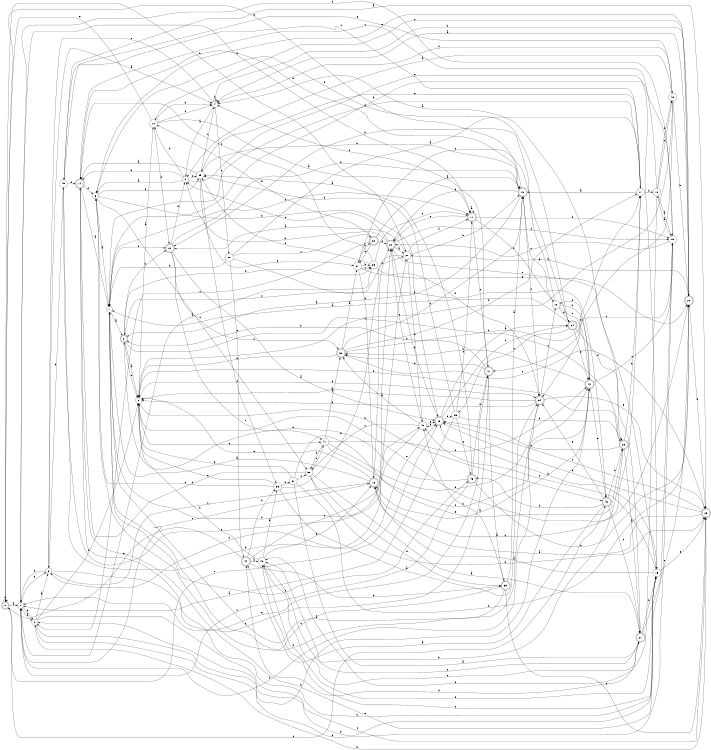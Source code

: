 digraph n41_4 {
__start0 [label="" shape="none"];

rankdir=LR;
size="8,5";

s0 [style="rounded,filled", color="black", fillcolor="white" shape="doublecircle", label="0"];
s1 [style="filled", color="black", fillcolor="white" shape="circle", label="1"];
s2 [style="filled", color="black", fillcolor="white" shape="circle", label="2"];
s3 [style="filled", color="black", fillcolor="white" shape="circle", label="3"];
s4 [style="filled", color="black", fillcolor="white" shape="circle", label="4"];
s5 [style="filled", color="black", fillcolor="white" shape="circle", label="5"];
s6 [style="filled", color="black", fillcolor="white" shape="circle", label="6"];
s7 [style="filled", color="black", fillcolor="white" shape="circle", label="7"];
s8 [style="rounded,filled", color="black", fillcolor="white" shape="doublecircle", label="8"];
s9 [style="filled", color="black", fillcolor="white" shape="circle", label="9"];
s10 [style="filled", color="black", fillcolor="white" shape="circle", label="10"];
s11 [style="rounded,filled", color="black", fillcolor="white" shape="doublecircle", label="11"];
s12 [style="filled", color="black", fillcolor="white" shape="circle", label="12"];
s13 [style="rounded,filled", color="black", fillcolor="white" shape="doublecircle", label="13"];
s14 [style="rounded,filled", color="black", fillcolor="white" shape="doublecircle", label="14"];
s15 [style="filled", color="black", fillcolor="white" shape="circle", label="15"];
s16 [style="rounded,filled", color="black", fillcolor="white" shape="doublecircle", label="16"];
s17 [style="filled", color="black", fillcolor="white" shape="circle", label="17"];
s18 [style="filled", color="black", fillcolor="white" shape="circle", label="18"];
s19 [style="filled", color="black", fillcolor="white" shape="circle", label="19"];
s20 [style="rounded,filled", color="black", fillcolor="white" shape="doublecircle", label="20"];
s21 [style="filled", color="black", fillcolor="white" shape="circle", label="21"];
s22 [style="rounded,filled", color="black", fillcolor="white" shape="doublecircle", label="22"];
s23 [style="rounded,filled", color="black", fillcolor="white" shape="doublecircle", label="23"];
s24 [style="rounded,filled", color="black", fillcolor="white" shape="doublecircle", label="24"];
s25 [style="filled", color="black", fillcolor="white" shape="circle", label="25"];
s26 [style="rounded,filled", color="black", fillcolor="white" shape="doublecircle", label="26"];
s27 [style="rounded,filled", color="black", fillcolor="white" shape="doublecircle", label="27"];
s28 [style="rounded,filled", color="black", fillcolor="white" shape="doublecircle", label="28"];
s29 [style="rounded,filled", color="black", fillcolor="white" shape="doublecircle", label="29"];
s30 [style="rounded,filled", color="black", fillcolor="white" shape="doublecircle", label="30"];
s31 [style="filled", color="black", fillcolor="white" shape="circle", label="31"];
s32 [style="rounded,filled", color="black", fillcolor="white" shape="doublecircle", label="32"];
s33 [style="filled", color="black", fillcolor="white" shape="circle", label="33"];
s34 [style="rounded,filled", color="black", fillcolor="white" shape="doublecircle", label="34"];
s35 [style="filled", color="black", fillcolor="white" shape="circle", label="35"];
s36 [style="filled", color="black", fillcolor="white" shape="circle", label="36"];
s37 [style="filled", color="black", fillcolor="white" shape="circle", label="37"];
s38 [style="filled", color="black", fillcolor="white" shape="circle", label="38"];
s39 [style="rounded,filled", color="black", fillcolor="white" shape="doublecircle", label="39"];
s40 [style="filled", color="black", fillcolor="white" shape="circle", label="40"];
s41 [style="filled", color="black", fillcolor="white" shape="circle", label="41"];
s42 [style="rounded,filled", color="black", fillcolor="white" shape="doublecircle", label="42"];
s43 [style="rounded,filled", color="black", fillcolor="white" shape="doublecircle", label="43"];
s44 [style="rounded,filled", color="black", fillcolor="white" shape="doublecircle", label="44"];
s45 [style="filled", color="black", fillcolor="white" shape="circle", label="45"];
s46 [style="rounded,filled", color="black", fillcolor="white" shape="doublecircle", label="46"];
s47 [style="rounded,filled", color="black", fillcolor="white" shape="doublecircle", label="47"];
s48 [style="filled", color="black", fillcolor="white" shape="circle", label="48"];
s49 [style="filled", color="black", fillcolor="white" shape="circle", label="49"];
s50 [style="filled", color="black", fillcolor="white" shape="circle", label="50"];
s0 -> s1 [label="a"];
s0 -> s21 [label="b"];
s0 -> s43 [label="c"];
s0 -> s0 [label="d"];
s0 -> s23 [label="e"];
s1 -> s2 [label="a"];
s1 -> s2 [label="b"];
s1 -> s3 [label="c"];
s1 -> s34 [label="d"];
s1 -> s11 [label="e"];
s2 -> s3 [label="a"];
s2 -> s42 [label="b"];
s2 -> s29 [label="c"];
s2 -> s15 [label="d"];
s2 -> s9 [label="e"];
s3 -> s4 [label="a"];
s3 -> s1 [label="b"];
s3 -> s16 [label="c"];
s3 -> s49 [label="d"];
s3 -> s47 [label="e"];
s4 -> s5 [label="a"];
s4 -> s28 [label="b"];
s4 -> s50 [label="c"];
s4 -> s4 [label="d"];
s4 -> s3 [label="e"];
s5 -> s6 [label="a"];
s5 -> s14 [label="b"];
s5 -> s35 [label="c"];
s5 -> s10 [label="d"];
s5 -> s15 [label="e"];
s6 -> s7 [label="a"];
s6 -> s23 [label="b"];
s6 -> s38 [label="c"];
s6 -> s35 [label="d"];
s6 -> s24 [label="e"];
s7 -> s8 [label="a"];
s7 -> s40 [label="b"];
s7 -> s11 [label="c"];
s7 -> s22 [label="d"];
s7 -> s46 [label="e"];
s8 -> s9 [label="a"];
s8 -> s22 [label="b"];
s8 -> s26 [label="c"];
s8 -> s33 [label="d"];
s8 -> s9 [label="e"];
s9 -> s10 [label="a"];
s9 -> s43 [label="b"];
s9 -> s41 [label="c"];
s9 -> s34 [label="d"];
s9 -> s28 [label="e"];
s10 -> s11 [label="a"];
s10 -> s4 [label="b"];
s10 -> s4 [label="c"];
s10 -> s22 [label="d"];
s10 -> s0 [label="e"];
s11 -> s11 [label="a"];
s11 -> s12 [label="b"];
s11 -> s47 [label="c"];
s11 -> s19 [label="d"];
s11 -> s20 [label="e"];
s12 -> s13 [label="a"];
s12 -> s42 [label="b"];
s12 -> s31 [label="c"];
s12 -> s24 [label="d"];
s12 -> s42 [label="e"];
s13 -> s8 [label="a"];
s13 -> s14 [label="b"];
s13 -> s34 [label="c"];
s13 -> s20 [label="d"];
s13 -> s0 [label="e"];
s14 -> s7 [label="a"];
s14 -> s15 [label="b"];
s14 -> s19 [label="c"];
s14 -> s6 [label="d"];
s14 -> s19 [label="e"];
s15 -> s16 [label="a"];
s15 -> s23 [label="b"];
s15 -> s45 [label="c"];
s15 -> s40 [label="d"];
s15 -> s29 [label="e"];
s16 -> s7 [label="a"];
s16 -> s17 [label="b"];
s16 -> s1 [label="c"];
s16 -> s20 [label="d"];
s16 -> s9 [label="e"];
s17 -> s13 [label="a"];
s17 -> s18 [label="b"];
s17 -> s49 [label="c"];
s17 -> s7 [label="d"];
s17 -> s35 [label="e"];
s18 -> s19 [label="a"];
s18 -> s7 [label="b"];
s18 -> s48 [label="c"];
s18 -> s48 [label="d"];
s18 -> s45 [label="e"];
s19 -> s18 [label="a"];
s19 -> s2 [label="b"];
s19 -> s20 [label="c"];
s19 -> s1 [label="d"];
s19 -> s34 [label="e"];
s20 -> s21 [label="a"];
s20 -> s5 [label="b"];
s20 -> s5 [label="c"];
s20 -> s19 [label="d"];
s20 -> s15 [label="e"];
s21 -> s22 [label="a"];
s21 -> s13 [label="b"];
s21 -> s8 [label="c"];
s21 -> s11 [label="d"];
s21 -> s40 [label="e"];
s22 -> s23 [label="a"];
s22 -> s13 [label="b"];
s22 -> s30 [label="c"];
s22 -> s5 [label="d"];
s22 -> s41 [label="e"];
s23 -> s24 [label="a"];
s23 -> s20 [label="b"];
s23 -> s24 [label="c"];
s23 -> s25 [label="d"];
s23 -> s40 [label="e"];
s24 -> s7 [label="a"];
s24 -> s22 [label="b"];
s24 -> s25 [label="c"];
s24 -> s26 [label="d"];
s24 -> s42 [label="e"];
s25 -> s1 [label="a"];
s25 -> s26 [label="b"];
s25 -> s11 [label="c"];
s25 -> s35 [label="d"];
s25 -> s46 [label="e"];
s26 -> s27 [label="a"];
s26 -> s45 [label="b"];
s26 -> s23 [label="c"];
s26 -> s9 [label="d"];
s26 -> s17 [label="e"];
s27 -> s4 [label="a"];
s27 -> s15 [label="b"];
s27 -> s28 [label="c"];
s27 -> s44 [label="d"];
s27 -> s45 [label="e"];
s28 -> s4 [label="a"];
s28 -> s21 [label="b"];
s28 -> s10 [label="c"];
s28 -> s29 [label="d"];
s28 -> s6 [label="e"];
s29 -> s16 [label="a"];
s29 -> s2 [label="b"];
s29 -> s23 [label="c"];
s29 -> s23 [label="d"];
s29 -> s30 [label="e"];
s30 -> s31 [label="a"];
s30 -> s13 [label="b"];
s30 -> s17 [label="c"];
s30 -> s17 [label="d"];
s30 -> s9 [label="e"];
s31 -> s32 [label="a"];
s31 -> s33 [label="b"];
s31 -> s33 [label="c"];
s31 -> s16 [label="d"];
s31 -> s28 [label="e"];
s32 -> s13 [label="a"];
s32 -> s10 [label="b"];
s32 -> s2 [label="c"];
s32 -> s20 [label="d"];
s32 -> s31 [label="e"];
s33 -> s1 [label="a"];
s33 -> s34 [label="b"];
s33 -> s14 [label="c"];
s33 -> s35 [label="d"];
s33 -> s11 [label="e"];
s34 -> s7 [label="a"];
s34 -> s9 [label="b"];
s34 -> s12 [label="c"];
s34 -> s9 [label="d"];
s34 -> s29 [label="e"];
s35 -> s14 [label="a"];
s35 -> s13 [label="b"];
s35 -> s4 [label="c"];
s35 -> s36 [label="d"];
s35 -> s31 [label="e"];
s36 -> s34 [label="a"];
s36 -> s37 [label="b"];
s36 -> s6 [label="c"];
s36 -> s21 [label="d"];
s36 -> s9 [label="e"];
s37 -> s27 [label="a"];
s37 -> s9 [label="b"];
s37 -> s38 [label="c"];
s37 -> s28 [label="d"];
s37 -> s26 [label="e"];
s38 -> s27 [label="a"];
s38 -> s29 [label="b"];
s38 -> s14 [label="c"];
s38 -> s39 [label="d"];
s38 -> s41 [label="e"];
s39 -> s13 [label="a"];
s39 -> s40 [label="b"];
s39 -> s7 [label="c"];
s39 -> s6 [label="d"];
s39 -> s29 [label="e"];
s40 -> s30 [label="a"];
s40 -> s20 [label="b"];
s40 -> s38 [label="c"];
s40 -> s3 [label="d"];
s40 -> s23 [label="e"];
s41 -> s30 [label="a"];
s41 -> s38 [label="b"];
s41 -> s42 [label="c"];
s41 -> s42 [label="d"];
s41 -> s42 [label="e"];
s42 -> s16 [label="a"];
s42 -> s30 [label="b"];
s42 -> s19 [label="c"];
s42 -> s12 [label="d"];
s42 -> s43 [label="e"];
s43 -> s44 [label="a"];
s43 -> s26 [label="b"];
s43 -> s27 [label="c"];
s43 -> s46 [label="d"];
s43 -> s34 [label="e"];
s44 -> s45 [label="a"];
s44 -> s36 [label="b"];
s44 -> s21 [label="c"];
s44 -> s39 [label="d"];
s44 -> s0 [label="e"];
s45 -> s36 [label="a"];
s45 -> s9 [label="b"];
s45 -> s27 [label="c"];
s45 -> s15 [label="d"];
s45 -> s16 [label="e"];
s46 -> s35 [label="a"];
s46 -> s28 [label="b"];
s46 -> s1 [label="c"];
s46 -> s8 [label="d"];
s46 -> s47 [label="e"];
s47 -> s39 [label="a"];
s47 -> s8 [label="b"];
s47 -> s1 [label="c"];
s47 -> s4 [label="d"];
s47 -> s30 [label="e"];
s48 -> s5 [label="a"];
s48 -> s28 [label="b"];
s48 -> s9 [label="c"];
s48 -> s4 [label="d"];
s48 -> s47 [label="e"];
s49 -> s29 [label="a"];
s49 -> s23 [label="b"];
s49 -> s20 [label="c"];
s49 -> s14 [label="d"];
s49 -> s48 [label="e"];
s50 -> s17 [label="a"];
s50 -> s43 [label="b"];
s50 -> s32 [label="c"];
s50 -> s7 [label="d"];
s50 -> s44 [label="e"];

}